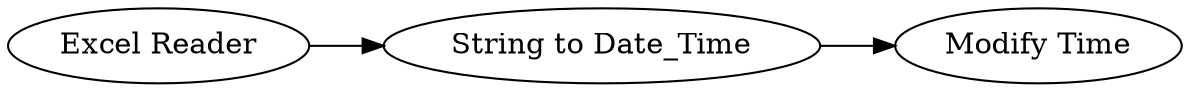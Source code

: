 digraph {
	2 -> 3
	1 -> 2
	1 [label="Excel Reader"]
	3 [label="Modify Time"]
	2 [label="String to Date_Time"]
	rankdir=LR
}

